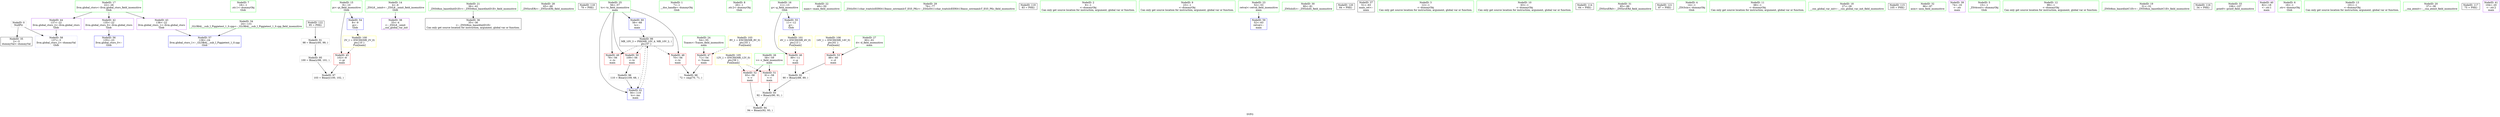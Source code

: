 digraph "SVFG" {
	label="SVFG";

	Node0x55e66cd2d6e0 [shape=record,color=grey,label="{NodeID: 0\nNullPtr}"];
	Node0x55e66cd2d6e0 -> Node0x55e66cd3f140[style=solid];
	Node0x55e66cd2d6e0 -> Node0x55e66cd415c0[style=solid];
	Node0x55e66cd3c190 [shape=record,color=green,label="{NodeID: 7\n18\<--1\n.str.1\<--dummyObj\nGlob }"];
	Node0x55e66cd3ff00 [shape=record,color=grey,label="{NodeID: 97\n103 = Binary(100, 102, )\n}"];
	Node0x55e66cd3dd30 [shape=record,color=green,label="{NodeID: 14\n4\<--6\n_ZStL8__ioinit\<--_ZStL8__ioinit_field_insensitive\nGlob }"];
	Node0x55e66cd3dd30 -> Node0x55e66cd3f410[style=solid];
	Node0x55e66cd3e430 [shape=record,color=green,label="{NodeID: 21\n36\<--42\n_ZNSt8ios_base4InitD1Ev\<--_ZNSt8ios_base4InitD1Ev_field_insensitive\n}"];
	Node0x55e66cd3e430 -> Node0x55e66cd3f240[style=solid];
	Node0x55e66cd3ea40 [shape=record,color=green,label="{NodeID: 28\n65\<--66\n_ZNSirsERi\<--_ZNSirsERi_field_insensitive\n}"];
	Node0x55e66cd4b530 [shape=record,color=black,label="{NodeID: 118\n79 = PHI()\n}"];
	Node0x55e66cd3f140 [shape=record,color=black,label="{NodeID: 35\n2\<--3\ndummyVal\<--dummyVal\n}"];
	Node0x55e66cd3f750 [shape=record,color=purple,label="{NodeID: 42\n135\<--22\nllvm.global_ctors_0\<--llvm.global_ctors\nGlob }"];
	Node0x55e66cd3f750 -> Node0x55e66cd413c0[style=solid];
	Node0x55e66cd40db0 [shape=record,color=red,label="{NodeID: 49\n78\<--56\n\<--tc\nmain\n}"];
	Node0x55e66cd413c0 [shape=record,color=blue,label="{NodeID: 56\n135\<--23\nllvm.global_ctors_0\<--\nGlob }"];
	Node0x55e66cd2d580 [shape=record,color=green,label="{NodeID: 1\n7\<--1\n__dso_handle\<--dummyObj\nGlob }"];
	Node0x55e66cd42e70 [shape=record,color=grey,label="{NodeID: 91\n98 = Binary(95, 99, )\n}"];
	Node0x55e66cd42e70 -> Node0x55e66cd43470[style=solid];
	Node0x55e66cd3d920 [shape=record,color=green,label="{NodeID: 8\n20\<--1\n.str.2\<--dummyObj\nGlob }"];
	Node0x55e66cd40080 [shape=record,color=grey,label="{NodeID: 98\n72 = cmp(70, 71, )\n}"];
	Node0x55e66cd3de30 [shape=record,color=green,label="{NodeID: 15\n8\<--10\npi\<--pi_field_insensitive\nGlob }"];
	Node0x55e66cd3de30 -> Node0x55e66cd3fa50[style=solid];
	Node0x55e66cd3de30 -> Node0x55e66cd411c0[style=solid];
	Node0x55e66cd47c00 [shape=record,color=yellow,style=double,label="{NodeID: 105\n12V_1 = ENCHI(MR_12V_0)\npts\{59 \}\nFun[main]}"];
	Node0x55e66cd47c00 -> Node0x55e66cd40f50[style=dashed];
	Node0x55e66cd47c00 -> Node0x55e66cd41020[style=dashed];
	Node0x55e66cd3e530 [shape=record,color=green,label="{NodeID: 22\n49\<--50\nmain\<--main_field_insensitive\n}"];
	Node0x55e66cd3eb40 [shape=record,color=green,label="{NodeID: 29\n76\<--77\n_ZStlsISt11char_traitsIcEERSt13basic_ostreamIcT_ES5_PKc\<--_ZStlsISt11char_traitsIcEERSt13basic_ostreamIcT_ES5_PKc_field_insensitive\n}"];
	Node0x55e66cd4c070 [shape=record,color=black,label="{NodeID: 119\n83 = PHI()\n}"];
	Node0x55e66cd3f240 [shape=record,color=black,label="{NodeID: 36\n35\<--36\n\<--_ZNSt8ios_base4InitD1Ev\nCan only get source location for instruction, argument, global var or function.}"];
	Node0x55e66cd3f850 [shape=record,color=purple,label="{NodeID: 43\n136\<--22\nllvm.global_ctors_1\<--llvm.global_ctors\nGlob }"];
	Node0x55e66cd3f850 -> Node0x55e66cd414c0[style=solid];
	Node0x55e66cd40e80 [shape=record,color=red,label="{NodeID: 50\n109\<--56\n\<--tc\nmain\n}"];
	Node0x55e66cd40e80 -> Node0x55e66cd3fd80[style=solid];
	Node0x55e66cd414c0 [shape=record,color=blue,label="{NodeID: 57\n136\<--24\nllvm.global_ctors_1\<--_GLOBAL__sub_I_Piggietest_1_0.cpp\nGlob }"];
	Node0x55e66cd3c5c0 [shape=record,color=green,label="{NodeID: 2\n9\<--1\n\<--dummyObj\nCan only get source location for instruction, argument, global var or function.}"];
	Node0x55e66cd42ff0 [shape=record,color=grey,label="{NodeID: 92\n90 = Binary(88, 89, )\n}"];
	Node0x55e66cd42ff0 -> Node0x55e66cd43170[style=solid];
	Node0x55e66cd3d9b0 [shape=record,color=green,label="{NodeID: 9\n23\<--1\n\<--dummyObj\nCan only get source location for instruction, argument, global var or function.}"];
	Node0x55e66cd46860 [shape=record,color=black,label="{NodeID: 99\nMR_10V_3 = PHI(MR_10V_4, MR_10V_2, )\npts\{57 \}\n}"];
	Node0x55e66cd46860 -> Node0x55e66cd40ce0[style=dashed];
	Node0x55e66cd46860 -> Node0x55e66cd40db0[style=dashed];
	Node0x55e66cd46860 -> Node0x55e66cd40e80[style=dashed];
	Node0x55e66cd46860 -> Node0x55e66cd41860[style=dashed];
	Node0x55e66cd3df30 [shape=record,color=green,label="{NodeID: 16\n11\<--13\ng\<--g_field_insensitive\nGlob }"];
	Node0x55e66cd3df30 -> Node0x55e66cd3fb20[style=solid];
	Node0x55e66cd3df30 -> Node0x55e66cd412c0[style=solid];
	Node0x55e66cd47ce0 [shape=record,color=yellow,style=double,label="{NodeID: 106\n14V_1 = ENCHI(MR_14V_0)\npts\{61 \}\nFun[main]}"];
	Node0x55e66cd47ce0 -> Node0x55e66cd410f0[style=dashed];
	Node0x55e66cd3e630 [shape=record,color=green,label="{NodeID: 23\n52\<--53\nretval\<--retval_field_insensitive\nmain\n}"];
	Node0x55e66cd3e630 -> Node0x55e66cd416c0[style=solid];
	Node0x55e66cd3ec40 [shape=record,color=green,label="{NodeID: 30\n80\<--81\n_ZNSolsEi\<--_ZNSolsEi_field_insensitive\n}"];
	Node0x55e66cd4c140 [shape=record,color=black,label="{NodeID: 120\n84 = PHI()\n}"];
	Node0x55e66cd3f340 [shape=record,color=black,label="{NodeID: 37\n51\<--63\nmain_ret\<--\nmain\n}"];
	Node0x55e66cd3f950 [shape=record,color=purple,label="{NodeID: 44\n137\<--22\nllvm.global_ctors_2\<--llvm.global_ctors\nGlob }"];
	Node0x55e66cd3f950 -> Node0x55e66cd415c0[style=solid];
	Node0x55e66cd40f50 [shape=record,color=red,label="{NodeID: 51\n91\<--58\n\<--v\nmain\n}"];
	Node0x55e66cd40f50 -> Node0x55e66cd43170[style=solid];
	Node0x55e66cd415c0 [shape=record,color=blue, style = dotted,label="{NodeID: 58\n137\<--3\nllvm.global_ctors_2\<--dummyVal\nGlob }"];
	Node0x55e66cd3c650 [shape=record,color=green,label="{NodeID: 3\n12\<--1\n\<--dummyObj\nCan only get source location for instruction, argument, global var or function.}"];
	Node0x55e66cd43170 [shape=record,color=grey,label="{NodeID: 93\n92 = Binary(90, 91, )\n}"];
	Node0x55e66cd43170 -> Node0x55e66cd432f0[style=solid];
	Node0x55e66cd3da40 [shape=record,color=green,label="{NodeID: 10\n63\<--1\n\<--dummyObj\nCan only get source location for instruction, argument, global var or function.}"];
	Node0x55e66cd46d60 [shape=record,color=yellow,style=double,label="{NodeID: 100\n2V_1 = ENCHI(MR_2V_0)\npts\{10 \}\nFun[main]}"];
	Node0x55e66cd46d60 -> Node0x55e66cd3fa50[style=dashed];
	Node0x55e66cd3e030 [shape=record,color=green,label="{NodeID: 17\n22\<--26\nllvm.global_ctors\<--llvm.global_ctors_field_insensitive\nGlob }"];
	Node0x55e66cd3e030 -> Node0x55e66cd3f750[style=solid];
	Node0x55e66cd3e030 -> Node0x55e66cd3f850[style=solid];
	Node0x55e66cd3e030 -> Node0x55e66cd3f950[style=solid];
	Node0x55e66cd3e700 [shape=record,color=green,label="{NodeID: 24\n54\<--55\nTcases\<--Tcases_field_insensitive\nmain\n}"];
	Node0x55e66cd3e700 -> Node0x55e66cd3fbf0[style=solid];
	Node0x55e66cbe0670 [shape=record,color=black,label="{NodeID: 114\n64 = PHI()\n}"];
	Node0x55e66cd3ed40 [shape=record,color=green,label="{NodeID: 31\n85\<--86\n_ZNSirsERd\<--_ZNSirsERd_field_insensitive\n}"];
	Node0x55e66cd4c270 [shape=record,color=black,label="{NodeID: 121\n87 = PHI()\n}"];
	Node0x55e66cd3f410 [shape=record,color=purple,label="{NodeID: 38\n33\<--4\n\<--_ZStL8__ioinit\n__cxx_global_var_init\n}"];
	Node0x55e66cd3fa50 [shape=record,color=red,label="{NodeID: 45\n102\<--8\n\<--pi\nmain\n}"];
	Node0x55e66cd3fa50 -> Node0x55e66cd3ff00[style=solid];
	Node0x55e66cd41020 [shape=record,color=red,label="{NodeID: 52\n93\<--58\n\<--v\nmain\n}"];
	Node0x55e66cd41020 -> Node0x55e66cd432f0[style=solid];
	Node0x55e66cd416c0 [shape=record,color=blue,label="{NodeID: 59\n52\<--63\nretval\<--\nmain\n}"];
	Node0x55e66cd3bfe0 [shape=record,color=green,label="{NodeID: 4\n14\<--1\n_ZSt3cin\<--dummyObj\nGlob }"];
	Node0x55e66cd432f0 [shape=record,color=grey,label="{NodeID: 94\n94 = Binary(92, 93, )\n}"];
	Node0x55e66cd3dad0 [shape=record,color=green,label="{NodeID: 11\n68\<--1\n\<--dummyObj\nCan only get source location for instruction, argument, global var or function.}"];
	Node0x55e66cd47880 [shape=record,color=yellow,style=double,label="{NodeID: 101\n4V_1 = ENCHI(MR_4V_0)\npts\{13 \}\nFun[main]}"];
	Node0x55e66cd47880 -> Node0x55e66cd3fb20[style=dashed];
	Node0x55e66cd3e130 [shape=record,color=green,label="{NodeID: 18\n27\<--28\n__cxx_global_var_init\<--__cxx_global_var_init_field_insensitive\n}"];
	Node0x55e66cd3e7d0 [shape=record,color=green,label="{NodeID: 25\n56\<--57\ntc\<--tc_field_insensitive\nmain\n}"];
	Node0x55e66cd3e7d0 -> Node0x55e66cd40ce0[style=solid];
	Node0x55e66cd3e7d0 -> Node0x55e66cd40db0[style=solid];
	Node0x55e66cd3e7d0 -> Node0x55e66cd40e80[style=solid];
	Node0x55e66cd3e7d0 -> Node0x55e66cd41790[style=solid];
	Node0x55e66cd3e7d0 -> Node0x55e66cd41860[style=solid];
	Node0x55e66cd4b1d0 [shape=record,color=black,label="{NodeID: 115\n105 = PHI()\n}"];
	Node0x55e66cd3ee40 [shape=record,color=green,label="{NodeID: 32\n96\<--97\nasin\<--asin_field_insensitive\n}"];
	Node0x55e66cd4c340 [shape=record,color=black,label="{NodeID: 122\n95 = PHI()\n}"];
	Node0x55e66cd4c340 -> Node0x55e66cd42e70[style=solid];
	Node0x55e66cd3f4e0 [shape=record,color=purple,label="{NodeID: 39\n74\<--16\n\<--.str\nmain\n}"];
	Node0x55e66cd3fb20 [shape=record,color=red,label="{NodeID: 46\n89\<--11\n\<--g\nmain\n}"];
	Node0x55e66cd3fb20 -> Node0x55e66cd42ff0[style=solid];
	Node0x55e66cd410f0 [shape=record,color=red,label="{NodeID: 53\n88\<--60\n\<--d\nmain\n}"];
	Node0x55e66cd410f0 -> Node0x55e66cd42ff0[style=solid];
	Node0x55e66cd41790 [shape=record,color=blue,label="{NodeID: 60\n56\<--68\ntc\<--\nmain\n}"];
	Node0x55e66cd41790 -> Node0x55e66cd46860[style=dashed];
	Node0x55e66cd3c070 [shape=record,color=green,label="{NodeID: 5\n15\<--1\n_ZSt4cout\<--dummyObj\nGlob }"];
	Node0x55e66cd43470 [shape=record,color=grey,label="{NodeID: 95\n100 = Binary(98, 101, )\n}"];
	Node0x55e66cd43470 -> Node0x55e66cd3ff00[style=solid];
	Node0x55e66cd3db60 [shape=record,color=green,label="{NodeID: 12\n99\<--1\n\<--dummyObj\nCan only get source location for instruction, argument, global var or function.}"];
	Node0x55e66cd3e230 [shape=record,color=green,label="{NodeID: 19\n31\<--32\n_ZNSt8ios_base4InitC1Ev\<--_ZNSt8ios_base4InitC1Ev_field_insensitive\n}"];
	Node0x55e66cd3e8a0 [shape=record,color=green,label="{NodeID: 26\n58\<--59\nv\<--v_field_insensitive\nmain\n}"];
	Node0x55e66cd3e8a0 -> Node0x55e66cd40f50[style=solid];
	Node0x55e66cd3e8a0 -> Node0x55e66cd41020[style=solid];
	Node0x55e66cd4b2d0 [shape=record,color=black,label="{NodeID: 116\n34 = PHI()\n}"];
	Node0x55e66cd3ef40 [shape=record,color=green,label="{NodeID: 33\n106\<--107\nprintf\<--printf_field_insensitive\n}"];
	Node0x55e66cd3f5b0 [shape=record,color=purple,label="{NodeID: 40\n82\<--18\n\<--.str.1\nmain\n}"];
	Node0x55e66cd3fbf0 [shape=record,color=red,label="{NodeID: 47\n71\<--54\n\<--Tcases\nmain\n}"];
	Node0x55e66cd3fbf0 -> Node0x55e66cd40080[style=solid];
	Node0x55e66cd411c0 [shape=record,color=blue,label="{NodeID: 54\n8\<--9\npi\<--\nGlob }"];
	Node0x55e66cd411c0 -> Node0x55e66cd46d60[style=dashed];
	Node0x55e66cd41860 [shape=record,color=blue,label="{NodeID: 61\n56\<--110\ntc\<--inc\nmain\n}"];
	Node0x55e66cd41860 -> Node0x55e66cd46860[style=dashed];
	Node0x55e66cd3c100 [shape=record,color=green,label="{NodeID: 6\n16\<--1\n.str\<--dummyObj\nGlob }"];
	Node0x55e66cd3fd80 [shape=record,color=grey,label="{NodeID: 96\n110 = Binary(109, 68, )\n}"];
	Node0x55e66cd3fd80 -> Node0x55e66cd41860[style=solid];
	Node0x55e66cd3dc30 [shape=record,color=green,label="{NodeID: 13\n101\<--1\n\<--dummyObj\nCan only get source location for instruction, argument, global var or function.}"];
	Node0x55e66cd47a40 [shape=record,color=yellow,style=double,label="{NodeID: 103\n8V_1 = ENCHI(MR_8V_0)\npts\{55 \}\nFun[main]}"];
	Node0x55e66cd47a40 -> Node0x55e66cd3fbf0[style=dashed];
	Node0x55e66cd3e330 [shape=record,color=green,label="{NodeID: 20\n37\<--38\n__cxa_atexit\<--__cxa_atexit_field_insensitive\n}"];
	Node0x55e66cd3e970 [shape=record,color=green,label="{NodeID: 27\n60\<--61\nd\<--d_field_insensitive\nmain\n}"];
	Node0x55e66cd3e970 -> Node0x55e66cd410f0[style=solid];
	Node0x55e66cd4b3d0 [shape=record,color=black,label="{NodeID: 117\n75 = PHI()\n}"];
	Node0x55e66cd3f040 [shape=record,color=green,label="{NodeID: 34\n24\<--131\n_GLOBAL__sub_I_Piggietest_1_0.cpp\<--_GLOBAL__sub_I_Piggietest_1_0.cpp_field_insensitive\n}"];
	Node0x55e66cd3f040 -> Node0x55e66cd414c0[style=solid];
	Node0x55e66cd3f680 [shape=record,color=purple,label="{NodeID: 41\n104\<--20\n\<--.str.2\nmain\n}"];
	Node0x55e66cd40ce0 [shape=record,color=red,label="{NodeID: 48\n70\<--56\n\<--tc\nmain\n}"];
	Node0x55e66cd40ce0 -> Node0x55e66cd40080[style=solid];
	Node0x55e66cd412c0 [shape=record,color=blue,label="{NodeID: 55\n11\<--12\ng\<--\nGlob }"];
	Node0x55e66cd412c0 -> Node0x55e66cd47880[style=dashed];
}
